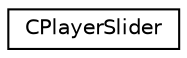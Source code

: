 digraph G
{
  edge [fontname="Helvetica",fontsize="10",labelfontname="Helvetica",labelfontsize="10"];
  node [fontname="Helvetica",fontsize="10",shape=record];
  rankdir="LR";
  Node1 [label="CPlayerSlider",height=0.2,width=0.4,color="black", fillcolor="white", style="filled",URL="$class_c_player_slider.html"];
}
